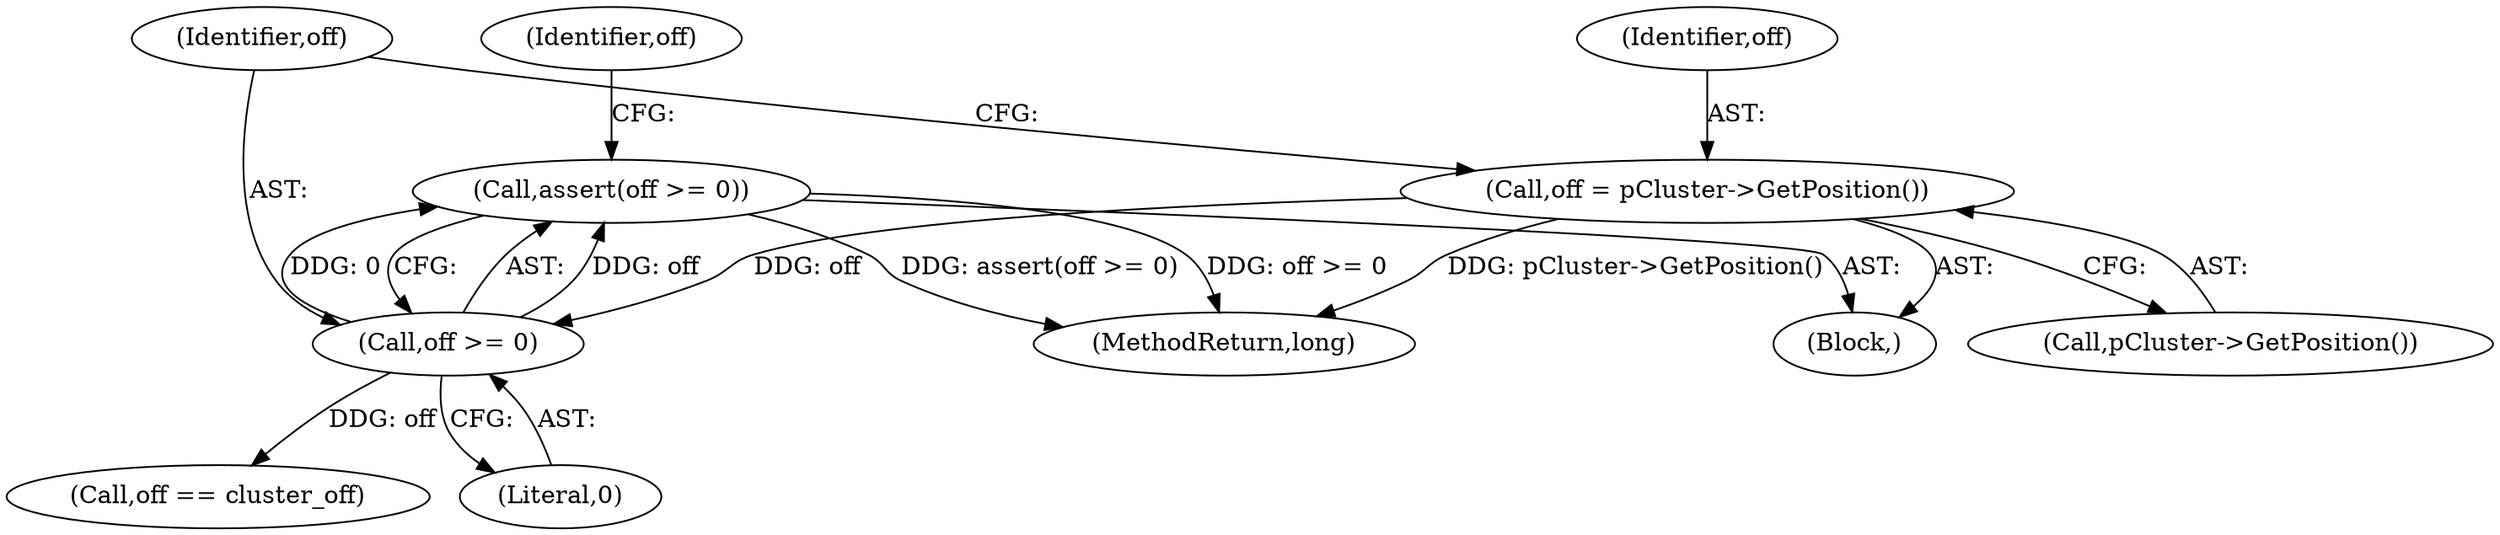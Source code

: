 digraph "1_Android_04839626ed859623901ebd3a5fd483982186b59d_26@API" {
"1000565" [label="(Call,assert(off >= 0))"];
"1000566" [label="(Call,off >= 0)"];
"1000562" [label="(Call,off = pCluster->GetPosition())"];
"1000562" [label="(Call,off = pCluster->GetPosition())"];
"1000563" [label="(Identifier,off)"];
"1000543" [label="(Block,)"];
"1000566" [label="(Call,off >= 0)"];
"1000565" [label="(Call,assert(off >= 0))"];
"1000564" [label="(Call,pCluster->GetPosition())"];
"1000571" [label="(Identifier,off)"];
"1000567" [label="(Identifier,off)"];
"1000570" [label="(Call,off == cluster_off)"];
"1000568" [label="(Literal,0)"];
"1001022" [label="(MethodReturn,long)"];
"1000565" -> "1000543"  [label="AST: "];
"1000565" -> "1000566"  [label="CFG: "];
"1000566" -> "1000565"  [label="AST: "];
"1000571" -> "1000565"  [label="CFG: "];
"1000565" -> "1001022"  [label="DDG: off >= 0"];
"1000565" -> "1001022"  [label="DDG: assert(off >= 0)"];
"1000566" -> "1000565"  [label="DDG: off"];
"1000566" -> "1000565"  [label="DDG: 0"];
"1000566" -> "1000568"  [label="CFG: "];
"1000567" -> "1000566"  [label="AST: "];
"1000568" -> "1000566"  [label="AST: "];
"1000562" -> "1000566"  [label="DDG: off"];
"1000566" -> "1000570"  [label="DDG: off"];
"1000562" -> "1000543"  [label="AST: "];
"1000562" -> "1000564"  [label="CFG: "];
"1000563" -> "1000562"  [label="AST: "];
"1000564" -> "1000562"  [label="AST: "];
"1000567" -> "1000562"  [label="CFG: "];
"1000562" -> "1001022"  [label="DDG: pCluster->GetPosition()"];
}
